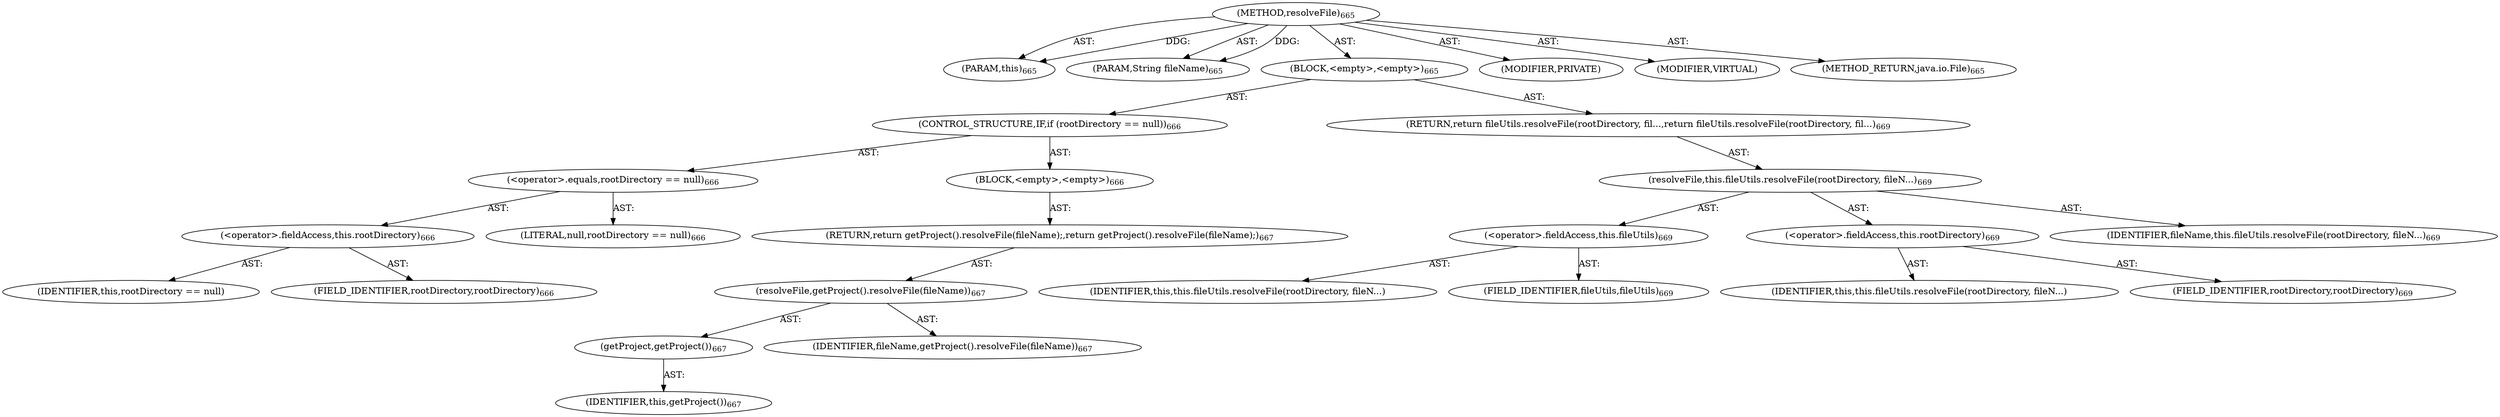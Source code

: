 digraph "resolveFile" {  
"111669149722" [label = <(METHOD,resolveFile)<SUB>665</SUB>> ]
"115964117014" [label = <(PARAM,this)<SUB>665</SUB>> ]
"115964117040" [label = <(PARAM,String fileName)<SUB>665</SUB>> ]
"25769803862" [label = <(BLOCK,&lt;empty&gt;,&lt;empty&gt;)<SUB>665</SUB>> ]
"47244640312" [label = <(CONTROL_STRUCTURE,IF,if (rootDirectory == null))<SUB>666</SUB>> ]
"30064771390" [label = <(&lt;operator&gt;.equals,rootDirectory == null)<SUB>666</SUB>> ]
"30064771391" [label = <(&lt;operator&gt;.fieldAccess,this.rootDirectory)<SUB>666</SUB>> ]
"68719477025" [label = <(IDENTIFIER,this,rootDirectory == null)> ]
"55834574914" [label = <(FIELD_IDENTIFIER,rootDirectory,rootDirectory)<SUB>666</SUB>> ]
"90194313271" [label = <(LITERAL,null,rootDirectory == null)<SUB>666</SUB>> ]
"25769803863" [label = <(BLOCK,&lt;empty&gt;,&lt;empty&gt;)<SUB>666</SUB>> ]
"146028888083" [label = <(RETURN,return getProject().resolveFile(fileName);,return getProject().resolveFile(fileName);)<SUB>667</SUB>> ]
"30064771392" [label = <(resolveFile,getProject().resolveFile(fileName))<SUB>667</SUB>> ]
"30064771393" [label = <(getProject,getProject())<SUB>667</SUB>> ]
"68719476778" [label = <(IDENTIFIER,this,getProject())<SUB>667</SUB>> ]
"68719477026" [label = <(IDENTIFIER,fileName,getProject().resolveFile(fileName))<SUB>667</SUB>> ]
"146028888084" [label = <(RETURN,return fileUtils.resolveFile(rootDirectory, fil...,return fileUtils.resolveFile(rootDirectory, fil...)<SUB>669</SUB>> ]
"30064771394" [label = <(resolveFile,this.fileUtils.resolveFile(rootDirectory, fileN...)<SUB>669</SUB>> ]
"30064771395" [label = <(&lt;operator&gt;.fieldAccess,this.fileUtils)<SUB>669</SUB>> ]
"68719477027" [label = <(IDENTIFIER,this,this.fileUtils.resolveFile(rootDirectory, fileN...)> ]
"55834574915" [label = <(FIELD_IDENTIFIER,fileUtils,fileUtils)<SUB>669</SUB>> ]
"30064771396" [label = <(&lt;operator&gt;.fieldAccess,this.rootDirectory)<SUB>669</SUB>> ]
"68719477028" [label = <(IDENTIFIER,this,this.fileUtils.resolveFile(rootDirectory, fileN...)> ]
"55834574916" [label = <(FIELD_IDENTIFIER,rootDirectory,rootDirectory)<SUB>669</SUB>> ]
"68719477029" [label = <(IDENTIFIER,fileName,this.fileUtils.resolveFile(rootDirectory, fileN...)<SUB>669</SUB>> ]
"133143986251" [label = <(MODIFIER,PRIVATE)> ]
"133143986252" [label = <(MODIFIER,VIRTUAL)> ]
"128849018906" [label = <(METHOD_RETURN,java.io.File)<SUB>665</SUB>> ]
  "111669149722" -> "115964117014"  [ label = "AST: "] 
  "111669149722" -> "115964117040"  [ label = "AST: "] 
  "111669149722" -> "25769803862"  [ label = "AST: "] 
  "111669149722" -> "133143986251"  [ label = "AST: "] 
  "111669149722" -> "133143986252"  [ label = "AST: "] 
  "111669149722" -> "128849018906"  [ label = "AST: "] 
  "25769803862" -> "47244640312"  [ label = "AST: "] 
  "25769803862" -> "146028888084"  [ label = "AST: "] 
  "47244640312" -> "30064771390"  [ label = "AST: "] 
  "47244640312" -> "25769803863"  [ label = "AST: "] 
  "30064771390" -> "30064771391"  [ label = "AST: "] 
  "30064771390" -> "90194313271"  [ label = "AST: "] 
  "30064771391" -> "68719477025"  [ label = "AST: "] 
  "30064771391" -> "55834574914"  [ label = "AST: "] 
  "25769803863" -> "146028888083"  [ label = "AST: "] 
  "146028888083" -> "30064771392"  [ label = "AST: "] 
  "30064771392" -> "30064771393"  [ label = "AST: "] 
  "30064771392" -> "68719477026"  [ label = "AST: "] 
  "30064771393" -> "68719476778"  [ label = "AST: "] 
  "146028888084" -> "30064771394"  [ label = "AST: "] 
  "30064771394" -> "30064771395"  [ label = "AST: "] 
  "30064771394" -> "30064771396"  [ label = "AST: "] 
  "30064771394" -> "68719477029"  [ label = "AST: "] 
  "30064771395" -> "68719477027"  [ label = "AST: "] 
  "30064771395" -> "55834574915"  [ label = "AST: "] 
  "30064771396" -> "68719477028"  [ label = "AST: "] 
  "30064771396" -> "55834574916"  [ label = "AST: "] 
  "111669149722" -> "115964117014"  [ label = "DDG: "] 
  "111669149722" -> "115964117040"  [ label = "DDG: "] 
}
